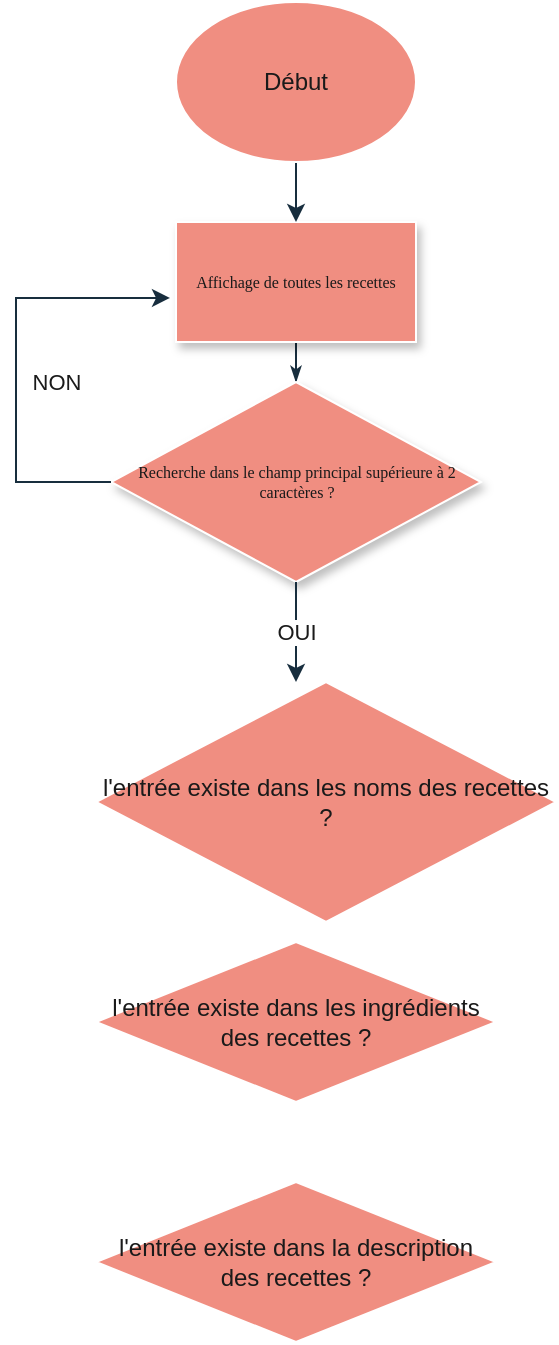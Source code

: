 <mxfile version="21.2.1" type="github">
  <diagram name="Page-1" id="edf60f1a-56cd-e834-aa8a-f176f3a09ee4">
    <mxGraphModel dx="1190" dy="1131" grid="1" gridSize="10" guides="1" tooltips="1" connect="1" arrows="1" fold="1" page="1" pageScale="1" pageWidth="1169" pageHeight="827" background="none" math="0" shadow="0">
      <root>
        <mxCell id="0" />
        <mxCell id="1" parent="0" />
        <mxCell id="60e70716793133e9-32" style="edgeStyle=orthogonalEdgeStyle;rounded=0;html=1;labelBackgroundColor=none;startSize=5;endArrow=classicThin;endFill=1;endSize=5;jettySize=auto;orthogonalLoop=1;strokeWidth=1;fontFamily=Verdana;fontSize=8;strokeColor=#182E3E;fontColor=default;" parent="1" source="60e70716793133e9-4" target="60e70716793133e9-5" edge="1">
          <mxGeometry relative="1" as="geometry" />
        </mxCell>
        <mxCell id="60e70716793133e9-4" value="Affichage de toutes les recettes" style="rounded=0;whiteSpace=wrap;html=1;shadow=1;labelBackgroundColor=none;strokeWidth=1;fontFamily=Verdana;fontSize=8;align=center;fillColor=#F08E81;strokeColor=#FFFFFF;fontColor=#1A1A1A;" parent="1" vertex="1">
          <mxGeometry x="560" y="120" width="120" height="60" as="geometry" />
        </mxCell>
        <mxCell id="60e70716793133e9-5" value="Recherche dans le champ principal supérieure à 2 caractères ?" style="rhombus;whiteSpace=wrap;html=1;rounded=0;shadow=1;labelBackgroundColor=none;strokeWidth=1;fontFamily=Verdana;fontSize=8;align=center;fillColor=#F08E81;strokeColor=#FFFFFF;fontColor=#1A1A1A;" parent="1" vertex="1">
          <mxGeometry x="527.5" y="200" width="185" height="100" as="geometry" />
        </mxCell>
        <mxCell id="7xQFMuA-qO5Dn9zBe7eW-2" value="" style="edgeStyle=orthogonalEdgeStyle;rounded=0;orthogonalLoop=1;jettySize=auto;html=1;labelBackgroundColor=none;strokeColor=#182E3E;fontColor=default;" edge="1" parent="1" source="7xQFMuA-qO5Dn9zBe7eW-1" target="60e70716793133e9-4">
          <mxGeometry relative="1" as="geometry" />
        </mxCell>
        <mxCell id="7xQFMuA-qO5Dn9zBe7eW-1" value="Début" style="ellipse;whiteSpace=wrap;html=1;labelBackgroundColor=none;fillColor=#F08E81;strokeColor=#FFFFFF;fontColor=#1A1A1A;" vertex="1" parent="1">
          <mxGeometry x="560" y="10" width="120" height="80" as="geometry" />
        </mxCell>
        <mxCell id="7xQFMuA-qO5Dn9zBe7eW-3" value="" style="endArrow=classic;html=1;rounded=0;strokeColor=#182E3E;fontColor=#1A1A1A;exitX=0.5;exitY=1;exitDx=0;exitDy=0;" edge="1" parent="1" source="60e70716793133e9-5">
          <mxGeometry relative="1" as="geometry">
            <mxPoint x="712.5" y="249.5" as="sourcePoint" />
            <mxPoint x="620" y="350" as="targetPoint" />
            <Array as="points" />
          </mxGeometry>
        </mxCell>
        <mxCell id="7xQFMuA-qO5Dn9zBe7eW-4" value="OUI" style="edgeLabel;resizable=0;html=1;align=center;verticalAlign=middle;strokeColor=#FFFFFF;fontColor=#1A1A1A;fillColor=#F08E81;" connectable="0" vertex="1" parent="7xQFMuA-qO5Dn9zBe7eW-3">
          <mxGeometry relative="1" as="geometry" />
        </mxCell>
        <mxCell id="7xQFMuA-qO5Dn9zBe7eW-5" value="" style="endArrow=classic;html=1;rounded=0;strokeColor=#182E3E;fontColor=#1A1A1A;exitX=0;exitY=0.5;exitDx=0;exitDy=0;entryX=-0.025;entryY=0.633;entryDx=0;entryDy=0;entryPerimeter=0;" edge="1" parent="1" source="60e70716793133e9-5" target="60e70716793133e9-4">
          <mxGeometry relative="1" as="geometry">
            <mxPoint x="430" y="250" as="sourcePoint" />
            <mxPoint x="440" y="250" as="targetPoint" />
            <Array as="points">
              <mxPoint x="480" y="250" />
              <mxPoint x="480" y="158" />
            </Array>
          </mxGeometry>
        </mxCell>
        <mxCell id="7xQFMuA-qO5Dn9zBe7eW-6" value="NON" style="edgeLabel;resizable=0;html=1;align=center;verticalAlign=middle;strokeColor=#FFFFFF;fontColor=#1A1A1A;fillColor=#F08E81;direction=south;" connectable="0" vertex="1" parent="7xQFMuA-qO5Dn9zBe7eW-5">
          <mxGeometry relative="1" as="geometry">
            <mxPoint x="20" y="11" as="offset" />
          </mxGeometry>
        </mxCell>
        <mxCell id="7xQFMuA-qO5Dn9zBe7eW-7" value="l&#39;entrée existe dans les noms des recettes ?" style="rhombus;whiteSpace=wrap;html=1;strokeColor=#FFFFFF;fontColor=#1A1A1A;fillColor=#F08E81;autosize=1;" vertex="1" parent="1">
          <mxGeometry x="520" y="350" width="230" height="120" as="geometry" />
        </mxCell>
        <mxCell id="7xQFMuA-qO5Dn9zBe7eW-8" value="l&#39;entrée existe dans les ingrédients des recettes ?" style="rhombus;whiteSpace=wrap;html=1;strokeColor=#FFFFFF;fontColor=#1A1A1A;fillColor=#F08E81;" vertex="1" parent="1">
          <mxGeometry x="520" y="480" width="200" height="80" as="geometry" />
        </mxCell>
        <mxCell id="7xQFMuA-qO5Dn9zBe7eW-9" value="l&#39;entrée existe dans la description des recettes ?" style="rhombus;whiteSpace=wrap;html=1;strokeColor=#FFFFFF;fontColor=#1A1A1A;fillColor=#F08E81;" vertex="1" parent="1">
          <mxGeometry x="520" y="600" width="200" height="80" as="geometry" />
        </mxCell>
      </root>
    </mxGraphModel>
  </diagram>
</mxfile>
